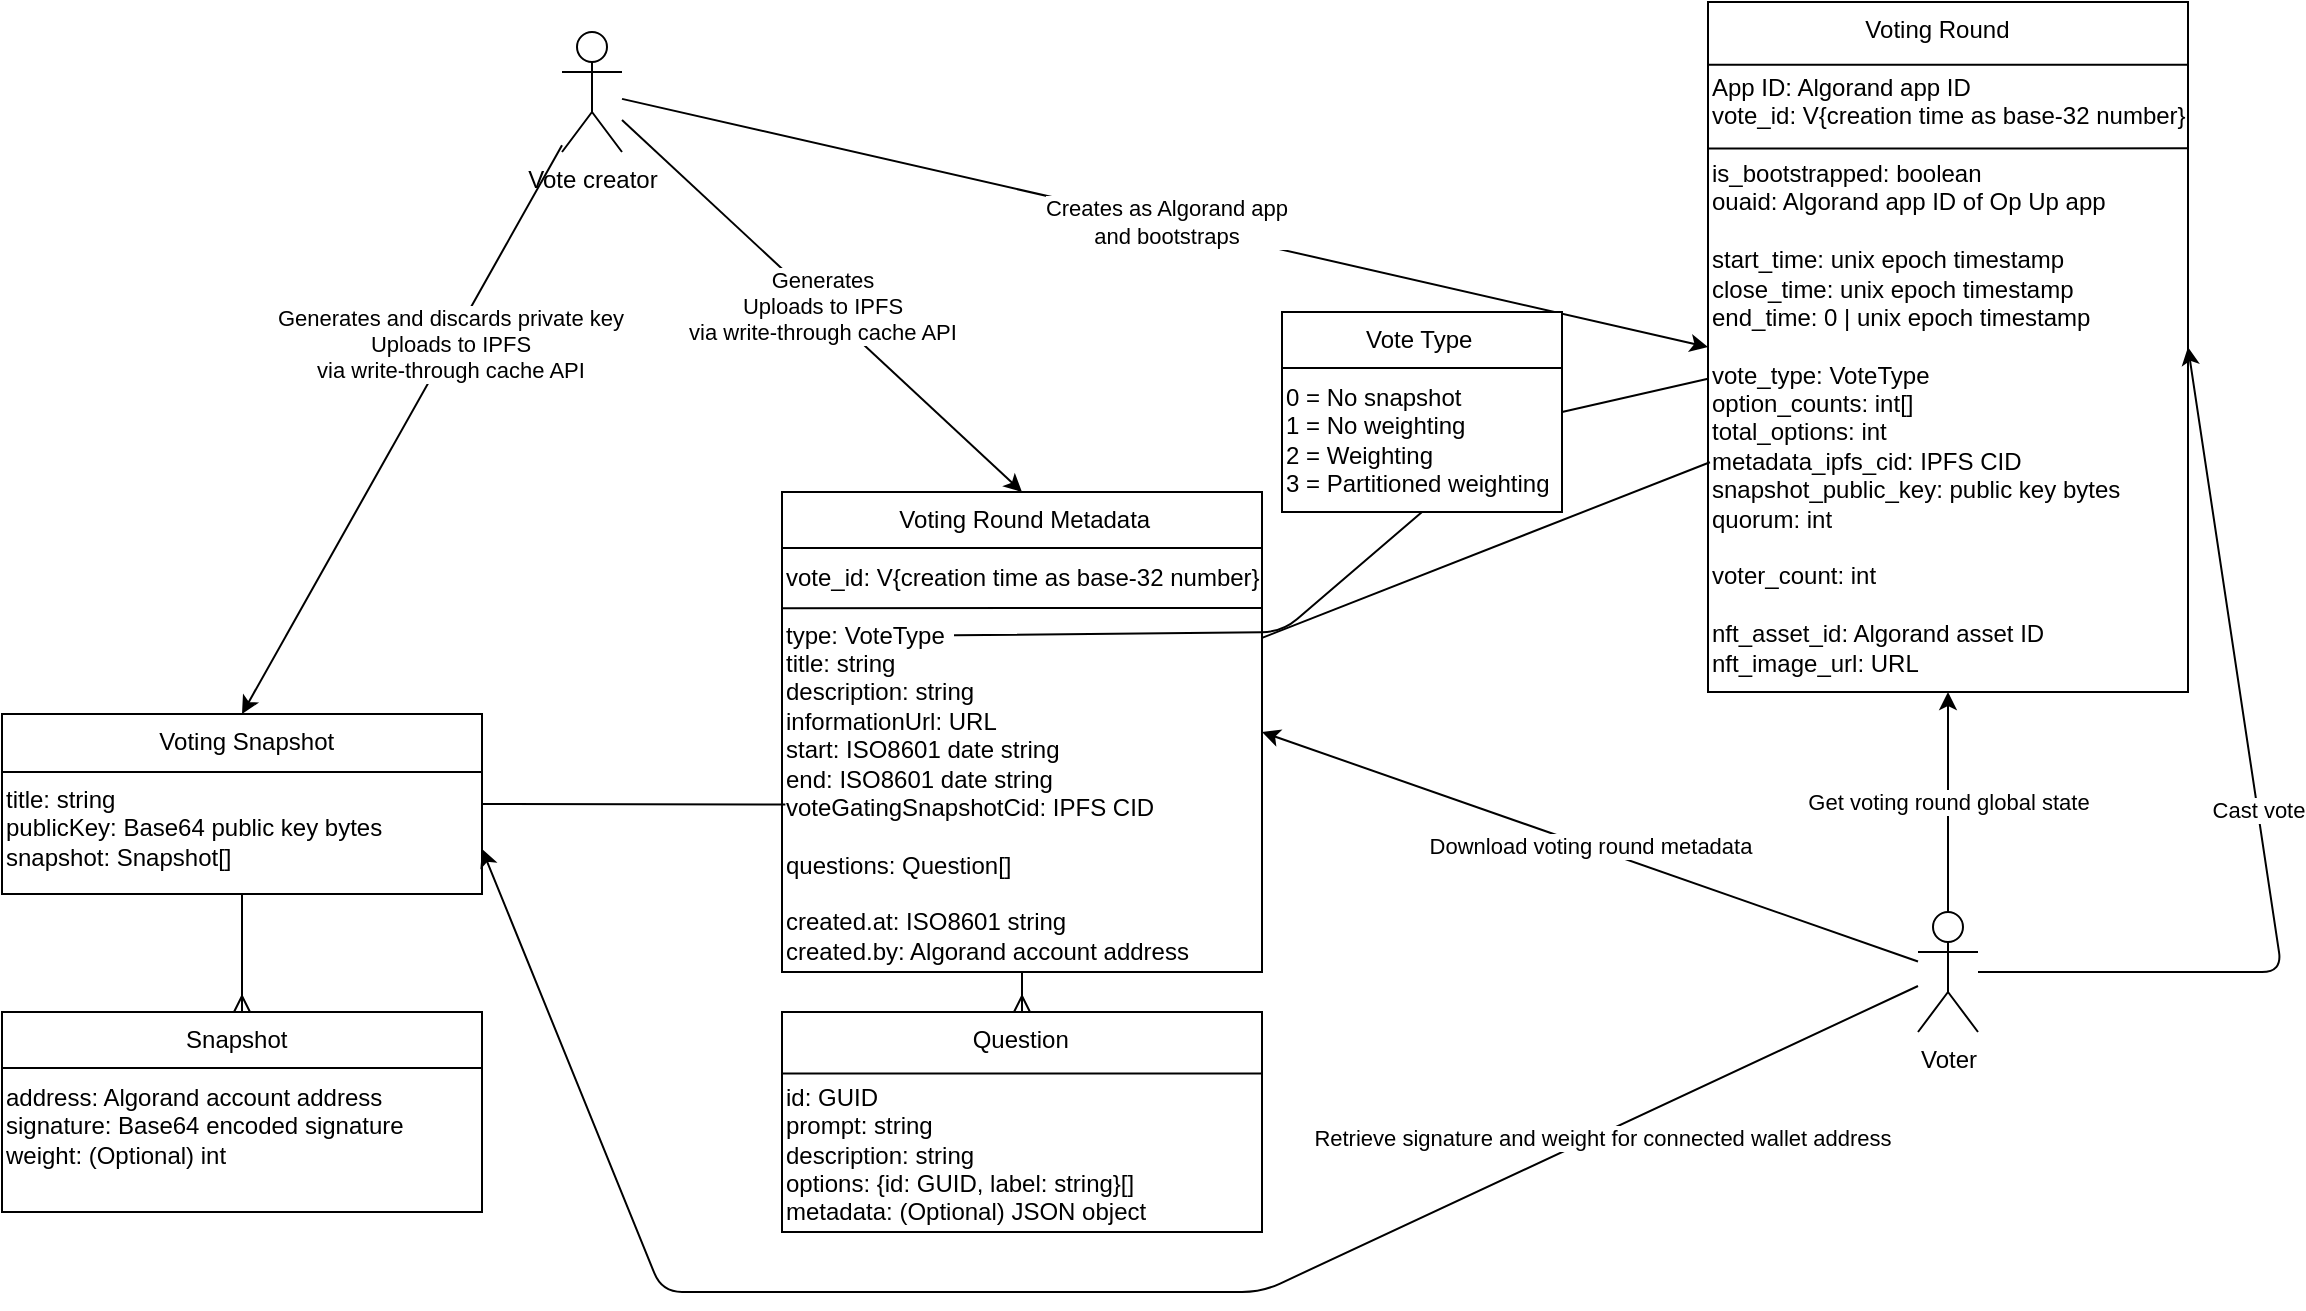 <mxfile scale="2" border="0">
    <diagram id="9uPX7DBKB3LBFImrSSiH" name="Page-1">
        <mxGraphModel dx="1429" dy="749" grid="1" gridSize="10" guides="1" tooltips="1" connect="1" arrows="1" fold="1" page="1" pageScale="1" pageWidth="1169" pageHeight="827" background="#ffffff" math="0" shadow="0">
            <root>
                <mxCell id="0"/>
                <mxCell id="1" parent="0"/>
                <mxCell id="7" value="" style="group" vertex="1" connectable="0" parent="1">
                    <mxGeometry x="863" y="30" width="240" height="345" as="geometry"/>
                </mxCell>
                <mxCell id="2" value="&amp;nbsp; &amp;nbsp; &amp;nbsp; &amp;nbsp; &amp;nbsp; &amp;nbsp; &amp;nbsp; &amp;nbsp; &amp;nbsp; &amp;nbsp; &amp;nbsp; &amp;nbsp;Voting Round&lt;br&gt;&lt;br&gt;App ID: Algorand app ID&lt;br&gt;vote_id: V{creation time as base-32 number}&lt;br&gt;&lt;br&gt;is_bootstrapped: boolean&lt;br&gt;ouaid: Algorand app ID of Op Up app&lt;br&gt;&lt;br&gt;start_time: unix epoch timestamp&lt;br&gt;close_time: unix epoch timestamp&lt;br&gt;end_time: 0 | unix epoch timestamp&lt;br&gt;&lt;br&gt;vote_type: VoteType&lt;br&gt;option_counts: int[]&lt;br&gt;total_options: int&lt;br&gt;metadata_ipfs_cid: IPFS CID&lt;br&gt;snapshot_public_key: public key bytes&lt;br&gt;quorum: int&lt;br&gt;&lt;br&gt;voter_count: int&lt;br&gt;&lt;br&gt;nft_asset_id: Algorand asset ID&lt;br&gt;nft_image_url: URL" style="rounded=0;whiteSpace=wrap;html=1;fillColor=#FFFFFF;strokeColor=#000000;fontColor=#000000;verticalAlign=top;align=left;" vertex="1" parent="7">
                    <mxGeometry width="240" height="345" as="geometry"/>
                </mxCell>
                <mxCell id="5" value="" style="endArrow=none;html=1;fontColor=#000000;strokeColor=#000000;" edge="1" parent="7">
                    <mxGeometry width="50" height="50" relative="1" as="geometry">
                        <mxPoint y="31.364" as="sourcePoint"/>
                        <mxPoint x="240" y="31.364" as="targetPoint"/>
                    </mxGeometry>
                </mxCell>
                <mxCell id="6" value="" style="endArrow=none;html=1;fontColor=#000000;entryX=1;entryY=0.176;entryDx=0;entryDy=0;entryPerimeter=0;strokeColor=#000000;" edge="1" parent="7">
                    <mxGeometry width="50" height="50" relative="1" as="geometry">
                        <mxPoint y="73.265" as="sourcePoint"/>
                        <mxPoint x="240" y="73.182" as="targetPoint"/>
                    </mxGeometry>
                </mxCell>
                <mxCell id="9" value="Creates as Algorand app&lt;br&gt;and bootstraps" style="edgeStyle=none;html=1;entryX=0;entryY=0.5;entryDx=0;entryDy=0;strokeColor=#000000;fontColor=#000000;labelBackgroundColor=#FFFFFF;" edge="1" parent="1" source="8" target="2">
                    <mxGeometry relative="1" as="geometry"/>
                </mxCell>
                <mxCell id="14" value="Generates&lt;br&gt;Uploads to IPFS&lt;br&gt;via write-through cache API" style="edgeStyle=none;html=1;entryX=0.5;entryY=0;entryDx=0;entryDy=0;labelBackgroundColor=#FFFFFF;strokeColor=#000000;fontColor=#000000;" edge="1" parent="1" source="8" target="11">
                    <mxGeometry x="-0.003" relative="1" as="geometry">
                        <mxPoint as="offset"/>
                    </mxGeometry>
                </mxCell>
                <mxCell id="8" value="Vote creator" style="shape=umlActor;verticalLabelPosition=bottom;verticalAlign=top;html=1;outlineConnect=0;labelBackgroundColor=#FFFFFF;strokeColor=#000000;fontColor=#000000;fillColor=#FFFFFF;" vertex="1" parent="1">
                    <mxGeometry x="290" y="45" width="30" height="60" as="geometry"/>
                </mxCell>
                <mxCell id="17" value="" style="group" vertex="1" connectable="0" parent="1">
                    <mxGeometry x="650" y="185" width="140" height="100" as="geometry"/>
                </mxCell>
                <mxCell id="4" value="&amp;nbsp; &amp;nbsp; &amp;nbsp; &amp;nbsp; &amp;nbsp; &amp;nbsp; Vote Type&lt;br&gt;&lt;br&gt;0 = No snapshot&lt;br&gt;1 = No weighting&lt;br&gt;2 = Weighting&lt;br&gt;3 = Partitioned weighting" style="rounded=0;whiteSpace=wrap;html=1;fillColor=#FFFFFF;strokeColor=#000000;fontColor=#000000;align=left;verticalAlign=top;" vertex="1" parent="17">
                    <mxGeometry width="140" height="100" as="geometry"/>
                </mxCell>
                <mxCell id="16" value="" style="endArrow=none;html=1;fontColor=#000000;strokeColor=#000000;" edge="1" parent="17">
                    <mxGeometry width="50" height="50" relative="1" as="geometry">
                        <mxPoint y="28" as="sourcePoint"/>
                        <mxPoint x="140" y="28" as="targetPoint"/>
                    </mxGeometry>
                </mxCell>
                <mxCell id="18" style="edgeStyle=none;html=1;entryX=1;entryY=0.5;entryDx=0;entryDy=0;labelBackgroundColor=#FFFFFF;strokeColor=#000000;fontColor=#000000;endArrow=none;endFill=0;exitX=0;exitY=0.546;exitDx=0;exitDy=0;exitPerimeter=0;" edge="1" parent="1" source="2" target="4">
                    <mxGeometry relative="1" as="geometry"/>
                </mxCell>
                <mxCell id="20" value="" style="group" vertex="1" connectable="0" parent="1">
                    <mxGeometry x="400" y="275" width="240" height="240" as="geometry"/>
                </mxCell>
                <mxCell id="10" value="" style="group" vertex="1" connectable="0" parent="20">
                    <mxGeometry width="240" height="240" as="geometry"/>
                </mxCell>
                <mxCell id="31" value="" style="group" vertex="1" connectable="0" parent="10">
                    <mxGeometry width="240" height="240" as="geometry"/>
                </mxCell>
                <mxCell id="11" value="&amp;nbsp; &amp;nbsp; &amp;nbsp; &amp;nbsp; &amp;nbsp; &amp;nbsp; &amp;nbsp; &amp;nbsp; &amp;nbsp;Voting Round Metadata&lt;br&gt;&lt;br&gt;vote_id: V{creation time as base-32 number}&lt;br&gt;&lt;br&gt;type: VoteType&lt;br&gt;title: string&lt;br&gt;description: string&lt;br&gt;informationUrl: URL&lt;br&gt;start: ISO8601 date string&lt;br&gt;end: ISO8601 date string&lt;br&gt;voteGatingSnapshotCid: IPFS CID&lt;br&gt;&lt;br&gt;questions: Question[]&lt;br&gt;&lt;br&gt;created.at: ISO8601 string&lt;br&gt;created.by: Algorand account address" style="rounded=0;whiteSpace=wrap;html=1;fillColor=#FFFFFF;strokeColor=#000000;fontColor=#000000;verticalAlign=top;align=left;" vertex="1" parent="31">
                    <mxGeometry width="240" height="240" as="geometry"/>
                </mxCell>
                <mxCell id="12" value="" style="endArrow=none;html=1;fontColor=#000000;strokeColor=#000000;" edge="1" parent="31">
                    <mxGeometry width="50" height="50" relative="1" as="geometry">
                        <mxPoint y="27.998" as="sourcePoint"/>
                        <mxPoint x="240" y="27.998" as="targetPoint"/>
                    </mxGeometry>
                </mxCell>
                <mxCell id="13" value="" style="endArrow=none;html=1;fontColor=#000000;entryX=1;entryY=0.176;entryDx=0;entryDy=0;entryPerimeter=0;strokeColor=#000000;" edge="1" parent="20">
                    <mxGeometry width="50" height="50" relative="1" as="geometry">
                        <mxPoint y="58.08" as="sourcePoint"/>
                        <mxPoint x="240" y="58.0" as="targetPoint"/>
                    </mxGeometry>
                </mxCell>
                <mxCell id="21" style="edgeStyle=none;html=1;labelBackgroundColor=#FFFFFF;strokeColor=#000000;fontColor=#000000;endArrow=none;endFill=0;entryX=0.004;entryY=0.667;entryDx=0;entryDy=0;entryPerimeter=0;" edge="1" parent="1" source="11" target="2">
                    <mxGeometry relative="1" as="geometry">
                        <mxPoint x="640" y="485" as="targetPoint"/>
                    </mxGeometry>
                </mxCell>
                <mxCell id="29" style="edgeStyle=none;html=1;entryX=1;entryY=0.5;entryDx=0;entryDy=0;labelBackgroundColor=#FFFFFF;strokeColor=#000000;fontColor=#000000;endArrow=none;endFill=0;exitX=0.007;exitY=0.651;exitDx=0;exitDy=0;exitPerimeter=0;" edge="1" parent="1" source="11" target="25">
                    <mxGeometry relative="1" as="geometry"/>
                </mxCell>
                <mxCell id="30" value="Generates and discards private key&lt;br&gt;Uploads to IPFS&lt;br&gt;via write-through cache API" style="edgeStyle=none;html=1;entryX=0.5;entryY=0;entryDx=0;entryDy=0;labelBackgroundColor=#FFFFFF;strokeColor=#000000;fontColor=#000000;" edge="1" parent="1" source="8" target="25">
                    <mxGeometry x="-0.302" y="1" relative="1" as="geometry">
                        <mxPoint x="325.833" y="115" as="sourcePoint"/>
                        <mxPoint x="380" y="265" as="targetPoint"/>
                        <mxPoint x="-1" as="offset"/>
                    </mxGeometry>
                </mxCell>
                <mxCell id="24" value="" style="group" vertex="1" connectable="0" parent="1">
                    <mxGeometry x="10" y="386" width="240" height="90" as="geometry"/>
                </mxCell>
                <mxCell id="25" value="&amp;nbsp; &amp;nbsp; &amp;nbsp; &amp;nbsp; &amp;nbsp; &amp;nbsp; &amp;nbsp; &amp;nbsp; &amp;nbsp; &amp;nbsp; &amp;nbsp; &amp;nbsp;Voting Snapshot&lt;br&gt;&lt;br&gt;title: string&lt;br&gt;publicKey: Base64 public key bytes&lt;br&gt;snapshot: Snapshot[]" style="rounded=0;whiteSpace=wrap;html=1;fillColor=#FFFFFF;strokeColor=#000000;fontColor=#000000;verticalAlign=top;align=left;" vertex="1" parent="24">
                    <mxGeometry width="240" height="90" as="geometry"/>
                </mxCell>
                <mxCell id="26" value="" style="endArrow=none;html=1;fontColor=#000000;strokeColor=#000000;" edge="1" parent="24">
                    <mxGeometry width="50" height="50" relative="1" as="geometry">
                        <mxPoint y="28.997" as="sourcePoint"/>
                        <mxPoint x="240" y="28.997" as="targetPoint"/>
                    </mxGeometry>
                </mxCell>
                <mxCell id="32" value="" style="group" vertex="1" connectable="0" parent="1">
                    <mxGeometry x="10" y="535" width="240" height="100" as="geometry"/>
                </mxCell>
                <mxCell id="33" value="&amp;nbsp; &amp;nbsp; &amp;nbsp; &amp;nbsp; &amp;nbsp; &amp;nbsp; &amp;nbsp; &amp;nbsp; &amp;nbsp; &amp;nbsp; &amp;nbsp; &amp;nbsp; &amp;nbsp; &amp;nbsp;Snapshot&lt;br&gt;&lt;br&gt;address: Algorand account address&lt;br&gt;signature: Base64 encoded signature&lt;br&gt;weight: (Optional) int" style="rounded=0;whiteSpace=wrap;html=1;fillColor=#FFFFFF;strokeColor=#000000;fontColor=#000000;align=left;verticalAlign=top;" vertex="1" parent="32">
                    <mxGeometry width="240" height="100" as="geometry"/>
                </mxCell>
                <mxCell id="34" value="" style="endArrow=none;html=1;fontColor=#000000;strokeColor=#000000;" edge="1" parent="32">
                    <mxGeometry width="50" height="50" relative="1" as="geometry">
                        <mxPoint y="28" as="sourcePoint"/>
                        <mxPoint x="240" y="28" as="targetPoint"/>
                    </mxGeometry>
                </mxCell>
                <mxCell id="35" style="edgeStyle=none;html=1;entryX=0.5;entryY=0;entryDx=0;entryDy=0;labelBackgroundColor=#FFFFFF;strokeColor=#000000;fontColor=#000000;endArrow=ERmany;endFill=0;" edge="1" parent="1" source="25" target="33">
                    <mxGeometry relative="1" as="geometry"/>
                </mxCell>
                <mxCell id="36" style="edgeStyle=none;html=1;labelBackgroundColor=#FFFFFF;strokeColor=#000000;fontColor=#000000;endArrow=none;endFill=0;exitX=0.5;exitY=1;exitDx=0;exitDy=0;" edge="1" parent="1" source="4">
                    <mxGeometry relative="1" as="geometry">
                        <mxPoint x="486.009" y="346.677" as="targetPoint"/>
                        <Array as="points">
                            <mxPoint x="650" y="345"/>
                        </Array>
                    </mxGeometry>
                </mxCell>
                <mxCell id="37" value="" style="group" vertex="1" connectable="0" parent="1">
                    <mxGeometry x="400" y="535" width="240" height="110" as="geometry"/>
                </mxCell>
                <mxCell id="38" value="&amp;nbsp; &amp;nbsp; &amp;nbsp; &amp;nbsp; &amp;nbsp; &amp;nbsp; &amp;nbsp; &amp;nbsp; &amp;nbsp; &amp;nbsp; &amp;nbsp; &amp;nbsp; &amp;nbsp; &amp;nbsp; Question&lt;br&gt;&lt;br&gt;id: GUID&lt;br&gt;prompt: string&lt;br&gt;description: string&lt;br&gt;options: {id: GUID, label: string}[]&lt;br&gt;metadata: (Optional) JSON object" style="rounded=0;whiteSpace=wrap;html=1;fillColor=#FFFFFF;strokeColor=#000000;fontColor=#000000;align=left;verticalAlign=top;" vertex="1" parent="37">
                    <mxGeometry width="240" height="110.0" as="geometry"/>
                </mxCell>
                <mxCell id="39" value="" style="endArrow=none;html=1;fontColor=#000000;strokeColor=#000000;" edge="1" parent="37">
                    <mxGeometry width="50" height="50" relative="1" as="geometry">
                        <mxPoint y="30.8" as="sourcePoint"/>
                        <mxPoint x="240" y="30.8" as="targetPoint"/>
                    </mxGeometry>
                </mxCell>
                <mxCell id="40" style="edgeStyle=none;html=1;entryX=0.5;entryY=0;entryDx=0;entryDy=0;labelBackgroundColor=#FFFFFF;strokeColor=#000000;fontColor=#000000;endArrow=ERmany;endFill=0;" edge="1" parent="1" source="11" target="38">
                    <mxGeometry relative="1" as="geometry"/>
                </mxCell>
                <mxCell id="42" value="Get voting round global state" style="edgeStyle=none;html=1;entryX=0.5;entryY=1;entryDx=0;entryDy=0;labelBackgroundColor=#FFFFFF;strokeColor=#000000;fontColor=#000000;endArrow=classic;endFill=1;" edge="1" parent="1" source="41" target="2">
                    <mxGeometry relative="1" as="geometry"/>
                </mxCell>
                <mxCell id="43" value="Download voting round metadata" style="edgeStyle=none;html=1;entryX=1;entryY=0.5;entryDx=0;entryDy=0;labelBackgroundColor=#FFFFFF;strokeColor=#000000;fontColor=#000000;endArrow=classic;endFill=1;" edge="1" parent="1" source="41" target="11">
                    <mxGeometry relative="1" as="geometry"/>
                </mxCell>
                <mxCell id="44" value="Retrieve signature and weight for connected wallet address" style="edgeStyle=none;html=1;entryX=1;entryY=0.75;entryDx=0;entryDy=0;labelBackgroundColor=#FFFFFF;strokeColor=#000000;fontColor=#000000;endArrow=classic;endFill=1;" edge="1" parent="1" source="41" target="25">
                    <mxGeometry x="-0.61" y="2" relative="1" as="geometry">
                        <Array as="points">
                            <mxPoint x="640" y="675"/>
                            <mxPoint x="340" y="675"/>
                        </Array>
                        <mxPoint as="offset"/>
                    </mxGeometry>
                </mxCell>
                <mxCell id="45" value="Cast vote" style="edgeStyle=none;html=1;entryX=1;entryY=0.5;entryDx=0;entryDy=0;labelBackgroundColor=#FFFFFF;strokeColor=#000000;fontColor=#000000;endArrow=classic;endFill=1;" edge="1" parent="1" source="41" target="2">
                    <mxGeometry relative="1" as="geometry">
                        <Array as="points">
                            <mxPoint x="1150" y="515"/>
                        </Array>
                    </mxGeometry>
                </mxCell>
                <mxCell id="41" value="Voter" style="shape=umlActor;verticalLabelPosition=bottom;verticalAlign=top;html=1;outlineConnect=0;labelBackgroundColor=#FFFFFF;strokeColor=#000000;fontColor=#000000;fillColor=#FFFFFF;" vertex="1" parent="1">
                    <mxGeometry x="968" y="485" width="30" height="60" as="geometry"/>
                </mxCell>
            </root>
        </mxGraphModel>
    </diagram>
</mxfile>